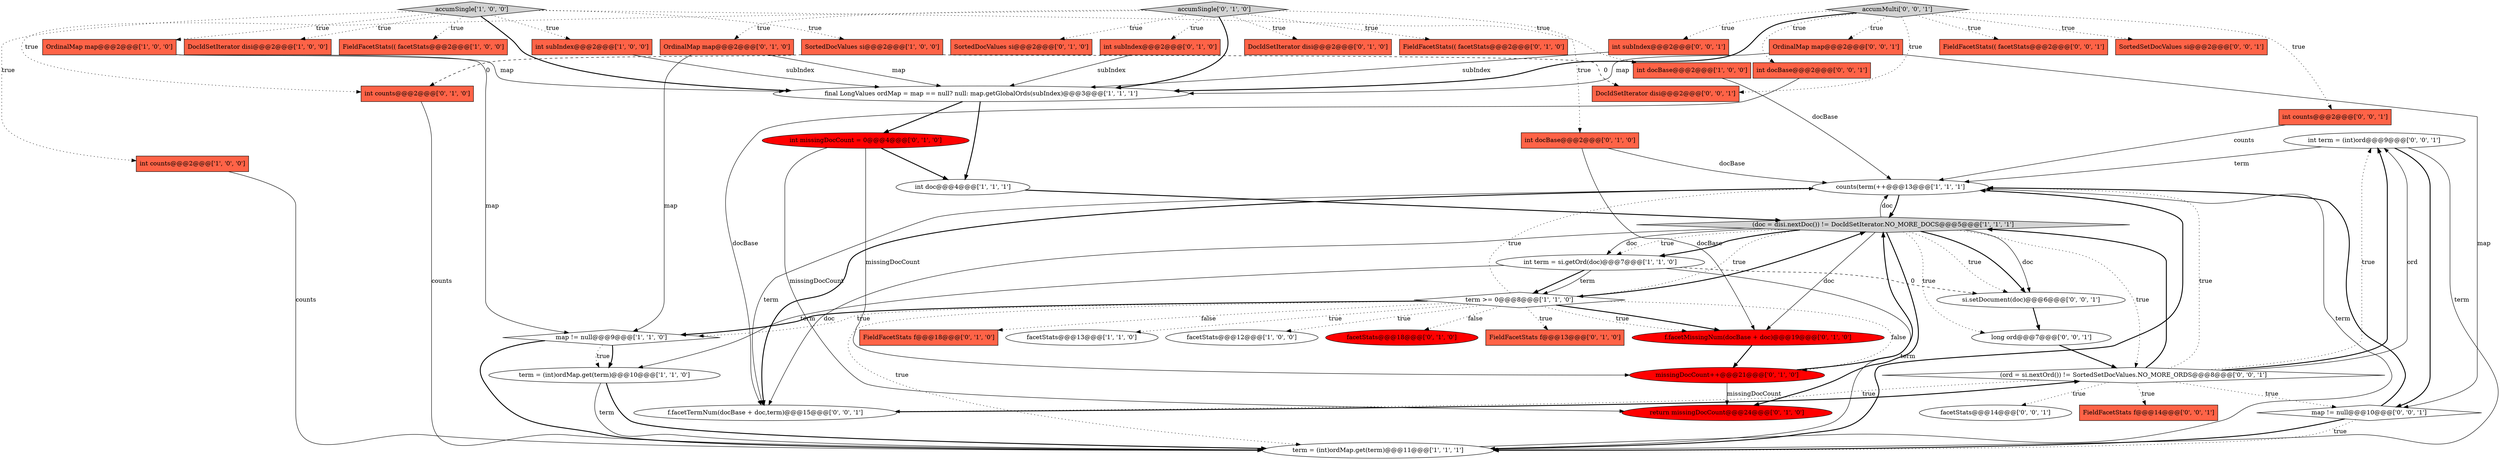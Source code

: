 digraph {
49 [style = filled, label = "int term = (int)ord@@@9@@@['0', '0', '1']", fillcolor = white, shape = ellipse image = "AAA0AAABBB3BBB"];
22 [style = filled, label = "FieldFacetStats f@@@18@@@['0', '1', '0']", fillcolor = tomato, shape = box image = "AAA0AAABBB2BBB"];
2 [style = filled, label = "OrdinalMap map@@@2@@@['1', '0', '0']", fillcolor = tomato, shape = box image = "AAA0AAABBB1BBB"];
24 [style = filled, label = "OrdinalMap map@@@2@@@['0', '1', '0']", fillcolor = tomato, shape = box image = "AAA0AAABBB2BBB"];
32 [style = filled, label = "SortedDocValues si@@@2@@@['0', '1', '0']", fillcolor = tomato, shape = box image = "AAA0AAABBB2BBB"];
44 [style = filled, label = "int counts@@@2@@@['0', '0', '1']", fillcolor = tomato, shape = box image = "AAA0AAABBB3BBB"];
11 [style = filled, label = "map != null@@@9@@@['1', '1', '0']", fillcolor = white, shape = diamond image = "AAA0AAABBB1BBB"];
43 [style = filled, label = "si.setDocument(doc)@@@6@@@['0', '0', '1']", fillcolor = white, shape = ellipse image = "AAA0AAABBB3BBB"];
19 [style = filled, label = "accumSingle['0', '1', '0']", fillcolor = lightgray, shape = diamond image = "AAA0AAABBB2BBB"];
16 [style = filled, label = "final LongValues ordMap = map == null? null: map.getGlobalOrds(subIndex)@@@3@@@['1', '1', '1']", fillcolor = white, shape = ellipse image = "AAA0AAABBB1BBB"];
9 [style = filled, label = "counts(term(++@@@13@@@['1', '1', '1']", fillcolor = white, shape = ellipse image = "AAA0AAABBB1BBB"];
31 [style = filled, label = "int docBase@@@2@@@['0', '1', '0']", fillcolor = tomato, shape = box image = "AAA0AAABBB2BBB"];
38 [style = filled, label = "FieldFacetStats(( facetStats@@@2@@@['0', '0', '1']", fillcolor = tomato, shape = box image = "AAA0AAABBB3BBB"];
5 [style = filled, label = "DocIdSetIterator disi@@@2@@@['1', '0', '0']", fillcolor = tomato, shape = box image = "AAA0AAABBB1BBB"];
18 [style = filled, label = "term = (int)ordMap.get(term)@@@10@@@['1', '1', '0']", fillcolor = white, shape = ellipse image = "AAA0AAABBB1BBB"];
40 [style = filled, label = "facetStats@@@14@@@['0', '0', '1']", fillcolor = white, shape = ellipse image = "AAA0AAABBB3BBB"];
30 [style = filled, label = "DocIdSetIterator disi@@@2@@@['0', '1', '0']", fillcolor = tomato, shape = box image = "AAA0AAABBB2BBB"];
8 [style = filled, label = "term = (int)ordMap.get(term)@@@11@@@['1', '1', '1']", fillcolor = white, shape = ellipse image = "AAA0AAABBB1BBB"];
34 [style = filled, label = "int docBase@@@2@@@['0', '0', '1']", fillcolor = tomato, shape = box image = "AAA0AAABBB3BBB"];
15 [style = filled, label = "accumSingle['1', '0', '0']", fillcolor = lightgray, shape = diamond image = "AAA0AAABBB1BBB"];
20 [style = filled, label = "missingDocCount++@@@21@@@['0', '1', '0']", fillcolor = red, shape = ellipse image = "AAA1AAABBB2BBB"];
46 [style = filled, label = "(ord = si.nextOrd()) != SortedSetDocValues.NO_MORE_ORDS@@@8@@@['0', '0', '1']", fillcolor = white, shape = diamond image = "AAA0AAABBB3BBB"];
25 [style = filled, label = "FieldFacetStats(( facetStats@@@2@@@['0', '1', '0']", fillcolor = tomato, shape = box image = "AAA0AAABBB2BBB"];
0 [style = filled, label = "int counts@@@2@@@['1', '0', '0']", fillcolor = tomato, shape = box image = "AAA0AAABBB1BBB"];
7 [style = filled, label = "int doc@@@4@@@['1', '1', '1']", fillcolor = white, shape = ellipse image = "AAA0AAABBB1BBB"];
12 [style = filled, label = "facetStats@@@13@@@['1', '1', '0']", fillcolor = white, shape = ellipse image = "AAA0AAABBB1BBB"];
17 [style = filled, label = "(doc = disi.nextDoc()) != DocIdSetIterator.NO_MORE_DOCS@@@5@@@['1', '1', '1']", fillcolor = lightgray, shape = diamond image = "AAA0AAABBB1BBB"];
27 [style = filled, label = "int missingDocCount = 0@@@4@@@['0', '1', '0']", fillcolor = red, shape = ellipse image = "AAA1AAABBB2BBB"];
14 [style = filled, label = "int term = si.getOrd(doc)@@@7@@@['1', '1', '0']", fillcolor = white, shape = ellipse image = "AAA0AAABBB1BBB"];
13 [style = filled, label = "SortedDocValues si@@@2@@@['1', '0', '0']", fillcolor = tomato, shape = box image = "AAA1AAABBB1BBB"];
48 [style = filled, label = "accumMulti['0', '0', '1']", fillcolor = lightgray, shape = diamond image = "AAA0AAABBB3BBB"];
37 [style = filled, label = "FieldFacetStats f@@@14@@@['0', '0', '1']", fillcolor = tomato, shape = box image = "AAA0AAABBB3BBB"];
23 [style = filled, label = "f.facetMissingNum(docBase + doc)@@@19@@@['0', '1', '0']", fillcolor = red, shape = ellipse image = "AAA1AAABBB2BBB"];
29 [style = filled, label = "return missingDocCount@@@24@@@['0', '1', '0']", fillcolor = red, shape = ellipse image = "AAA1AAABBB2BBB"];
35 [style = filled, label = "f.facetTermNum(docBase + doc,term)@@@15@@@['0', '0', '1']", fillcolor = white, shape = ellipse image = "AAA0AAABBB3BBB"];
3 [style = filled, label = "int docBase@@@2@@@['1', '0', '0']", fillcolor = tomato, shape = box image = "AAA0AAABBB1BBB"];
33 [style = filled, label = "int counts@@@2@@@['0', '1', '0']", fillcolor = tomato, shape = box image = "AAA1AAABBB2BBB"];
41 [style = filled, label = "SortedSetDocValues si@@@2@@@['0', '0', '1']", fillcolor = tomato, shape = box image = "AAA0AAABBB3BBB"];
10 [style = filled, label = "facetStats@@@12@@@['1', '0', '0']", fillcolor = white, shape = ellipse image = "AAA0AAABBB1BBB"];
26 [style = filled, label = "facetStats@@@18@@@['0', '1', '0']", fillcolor = red, shape = ellipse image = "AAA1AAABBB2BBB"];
4 [style = filled, label = "int subIndex@@@2@@@['1', '0', '0']", fillcolor = tomato, shape = box image = "AAA0AAABBB1BBB"];
39 [style = filled, label = "OrdinalMap map@@@2@@@['0', '0', '1']", fillcolor = tomato, shape = box image = "AAA0AAABBB3BBB"];
28 [style = filled, label = "int subIndex@@@2@@@['0', '1', '0']", fillcolor = tomato, shape = box image = "AAA0AAABBB2BBB"];
45 [style = filled, label = "DocIdSetIterator disi@@@2@@@['0', '0', '1']", fillcolor = tomato, shape = box image = "AAA0AAABBB3BBB"];
1 [style = filled, label = "term >= 0@@@8@@@['1', '1', '0']", fillcolor = white, shape = diamond image = "AAA0AAABBB1BBB"];
42 [style = filled, label = "long ord@@@7@@@['0', '0', '1']", fillcolor = white, shape = ellipse image = "AAA0AAABBB3BBB"];
21 [style = filled, label = "FieldFacetStats f@@@13@@@['0', '1', '0']", fillcolor = tomato, shape = box image = "AAA0AAABBB2BBB"];
6 [style = filled, label = "FieldFacetStats(( facetStats@@@2@@@['1', '0', '0']", fillcolor = tomato, shape = box image = "AAA0AAABBB1BBB"];
47 [style = filled, label = "map != null@@@10@@@['0', '0', '1']", fillcolor = white, shape = diamond image = "AAA0AAABBB3BBB"];
36 [style = filled, label = "int subIndex@@@2@@@['0', '0', '1']", fillcolor = tomato, shape = box image = "AAA0AAABBB3BBB"];
47->9 [style = bold, label=""];
46->37 [style = dotted, label="true"];
17->1 [style = dotted, label="true"];
2->11 [style = solid, label="map"];
16->7 [style = bold, label=""];
43->42 [style = bold, label=""];
48->44 [style = dotted, label="true"];
17->14 [style = dotted, label="true"];
1->21 [style = dotted, label="true"];
1->20 [style = dotted, label="false"];
9->35 [style = bold, label=""];
14->18 [style = solid, label="term"];
1->23 [style = bold, label=""];
13->45 [style = dashed, label="0"];
14->1 [style = solid, label="term"];
46->49 [style = dotted, label="true"];
17->14 [style = bold, label=""];
4->16 [style = solid, label="subIndex"];
24->16 [style = solid, label="map"];
48->39 [style = dotted, label="true"];
27->7 [style = bold, label=""];
1->12 [style = dotted, label="true"];
17->46 [style = dotted, label="true"];
1->23 [style = dotted, label="true"];
48->34 [style = dotted, label="true"];
46->40 [style = dotted, label="true"];
42->46 [style = bold, label=""];
14->8 [style = solid, label="term"];
15->2 [style = dotted, label="true"];
19->33 [style = dotted, label="true"];
31->9 [style = solid, label="docBase"];
9->17 [style = bold, label=""];
48->36 [style = dotted, label="true"];
20->29 [style = solid, label="missingDocCount"];
11->18 [style = bold, label=""];
1->17 [style = bold, label=""];
1->11 [style = bold, label=""];
15->13 [style = dotted, label="true"];
15->3 [style = dotted, label="true"];
17->23 [style = solid, label="doc"];
44->9 [style = solid, label="counts"];
36->16 [style = solid, label="subIndex"];
17->43 [style = solid, label="doc"];
48->16 [style = bold, label=""];
27->29 [style = solid, label="missingDocCount"];
1->8 [style = dotted, label="true"];
17->43 [style = dotted, label="true"];
13->33 [style = dashed, label="0"];
11->8 [style = bold, label=""];
2->16 [style = solid, label="map"];
48->41 [style = dotted, label="true"];
28->16 [style = solid, label="subIndex"];
15->5 [style = dotted, label="true"];
23->20 [style = bold, label=""];
47->8 [style = dotted, label="true"];
39->16 [style = solid, label="map"];
7->17 [style = bold, label=""];
1->10 [style = dotted, label="true"];
16->27 [style = bold, label=""];
46->35 [style = dotted, label="true"];
0->8 [style = solid, label="counts"];
31->23 [style = solid, label="docBase"];
46->47 [style = dotted, label="true"];
19->24 [style = dotted, label="true"];
19->30 [style = dotted, label="true"];
15->0 [style = dotted, label="true"];
1->26 [style = dotted, label="false"];
48->45 [style = dotted, label="true"];
19->16 [style = bold, label=""];
17->43 [style = bold, label=""];
19->28 [style = dotted, label="true"];
17->42 [style = dotted, label="true"];
1->9 [style = dotted, label="true"];
18->8 [style = bold, label=""];
27->20 [style = solid, label="missingDocCount"];
48->38 [style = dotted, label="true"];
19->31 [style = dotted, label="true"];
17->9 [style = solid, label="doc"];
24->11 [style = solid, label="map"];
19->25 [style = dotted, label="true"];
20->17 [style = bold, label=""];
47->8 [style = bold, label=""];
3->9 [style = solid, label="docBase"];
46->49 [style = bold, label=""];
49->9 [style = solid, label="term"];
1->11 [style = dotted, label="true"];
33->8 [style = solid, label="counts"];
11->18 [style = dotted, label="true"];
15->16 [style = bold, label=""];
15->4 [style = dotted, label="true"];
14->1 [style = bold, label=""];
46->9 [style = dotted, label="true"];
49->47 [style = bold, label=""];
46->49 [style = solid, label="ord"];
39->47 [style = solid, label="map"];
14->43 [style = dashed, label="0"];
17->14 [style = solid, label="doc"];
49->8 [style = solid, label="term"];
9->35 [style = solid, label="term"];
18->8 [style = solid, label="term"];
1->22 [style = dotted, label="false"];
15->6 [style = dotted, label="true"];
19->32 [style = dotted, label="true"];
8->9 [style = bold, label=""];
8->9 [style = solid, label="term"];
17->35 [style = solid, label="doc"];
17->29 [style = bold, label=""];
46->17 [style = bold, label=""];
34->35 [style = solid, label="docBase"];
35->46 [style = bold, label=""];
}
